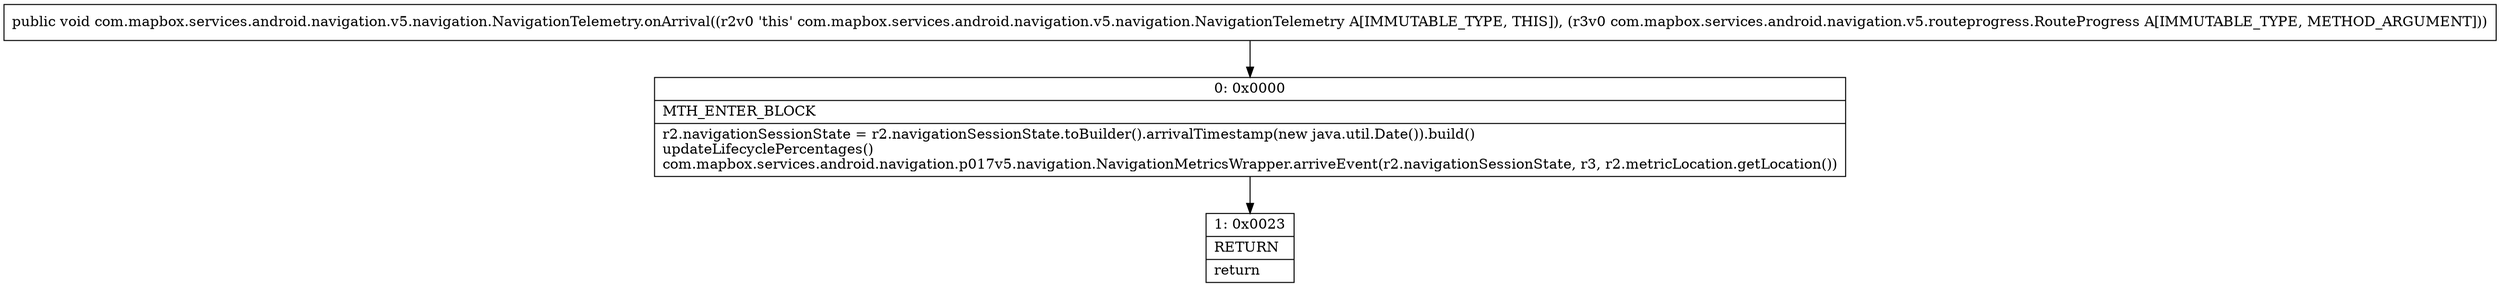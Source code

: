 digraph "CFG forcom.mapbox.services.android.navigation.v5.navigation.NavigationTelemetry.onArrival(Lcom\/mapbox\/services\/android\/navigation\/v5\/routeprogress\/RouteProgress;)V" {
Node_0 [shape=record,label="{0\:\ 0x0000|MTH_ENTER_BLOCK\l|r2.navigationSessionState = r2.navigationSessionState.toBuilder().arrivalTimestamp(new java.util.Date()).build()\lupdateLifecyclePercentages()\lcom.mapbox.services.android.navigation.p017v5.navigation.NavigationMetricsWrapper.arriveEvent(r2.navigationSessionState, r3, r2.metricLocation.getLocation())\l}"];
Node_1 [shape=record,label="{1\:\ 0x0023|RETURN\l|return\l}"];
MethodNode[shape=record,label="{public void com.mapbox.services.android.navigation.v5.navigation.NavigationTelemetry.onArrival((r2v0 'this' com.mapbox.services.android.navigation.v5.navigation.NavigationTelemetry A[IMMUTABLE_TYPE, THIS]), (r3v0 com.mapbox.services.android.navigation.v5.routeprogress.RouteProgress A[IMMUTABLE_TYPE, METHOD_ARGUMENT])) }"];
MethodNode -> Node_0;
Node_0 -> Node_1;
}


